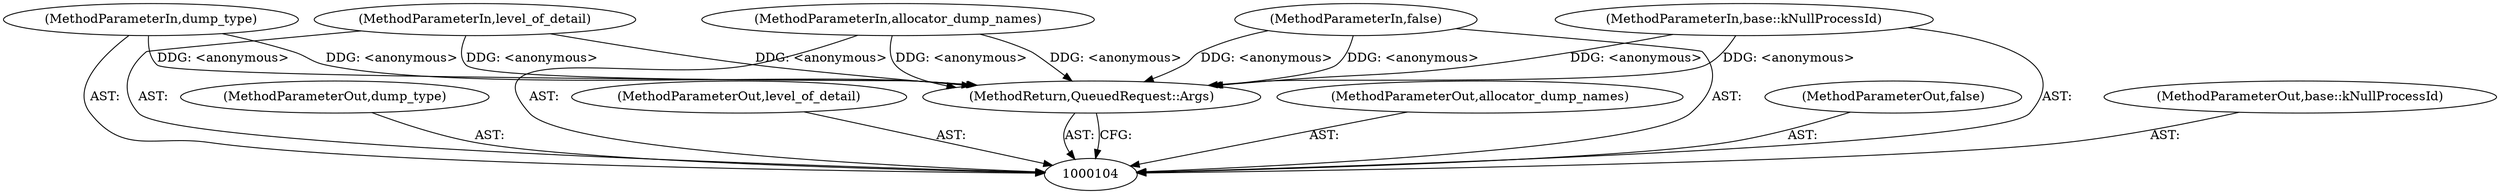 digraph "0_Chrome_b44e68087804e6543a99c87076ab7648d11d9b07_1" {
"1000111" [label="(MethodReturn,QueuedRequest::Args)"];
"1000105" [label="(MethodParameterIn,dump_type)"];
"1000120" [label="(MethodParameterOut,dump_type)"];
"1000106" [label="(MethodParameterIn,level_of_detail)"];
"1000121" [label="(MethodParameterOut,level_of_detail)"];
"1000107" [label="(MethodParameterIn,allocator_dump_names)"];
"1000122" [label="(MethodParameterOut,allocator_dump_names)"];
"1000108" [label="(MethodParameterIn,false)"];
"1000123" [label="(MethodParameterOut,false)"];
"1000109" [label="(MethodParameterIn,base::kNullProcessId)"];
"1000124" [label="(MethodParameterOut,base::kNullProcessId)"];
"1000111" -> "1000104"  [label="AST: "];
"1000111" -> "1000104"  [label="CFG: "];
"1000108" -> "1000111"  [label="DDG: <anonymous>"];
"1000107" -> "1000111"  [label="DDG: <anonymous>"];
"1000105" -> "1000111"  [label="DDG: <anonymous>"];
"1000106" -> "1000111"  [label="DDG: <anonymous>"];
"1000109" -> "1000111"  [label="DDG: <anonymous>"];
"1000105" -> "1000104"  [label="AST: "];
"1000105" -> "1000111"  [label="DDG: <anonymous>"];
"1000120" -> "1000104"  [label="AST: "];
"1000106" -> "1000104"  [label="AST: "];
"1000106" -> "1000111"  [label="DDG: <anonymous>"];
"1000121" -> "1000104"  [label="AST: "];
"1000107" -> "1000104"  [label="AST: "];
"1000107" -> "1000111"  [label="DDG: <anonymous>"];
"1000122" -> "1000104"  [label="AST: "];
"1000108" -> "1000104"  [label="AST: "];
"1000108" -> "1000111"  [label="DDG: <anonymous>"];
"1000123" -> "1000104"  [label="AST: "];
"1000109" -> "1000104"  [label="AST: "];
"1000109" -> "1000111"  [label="DDG: <anonymous>"];
"1000124" -> "1000104"  [label="AST: "];
}
